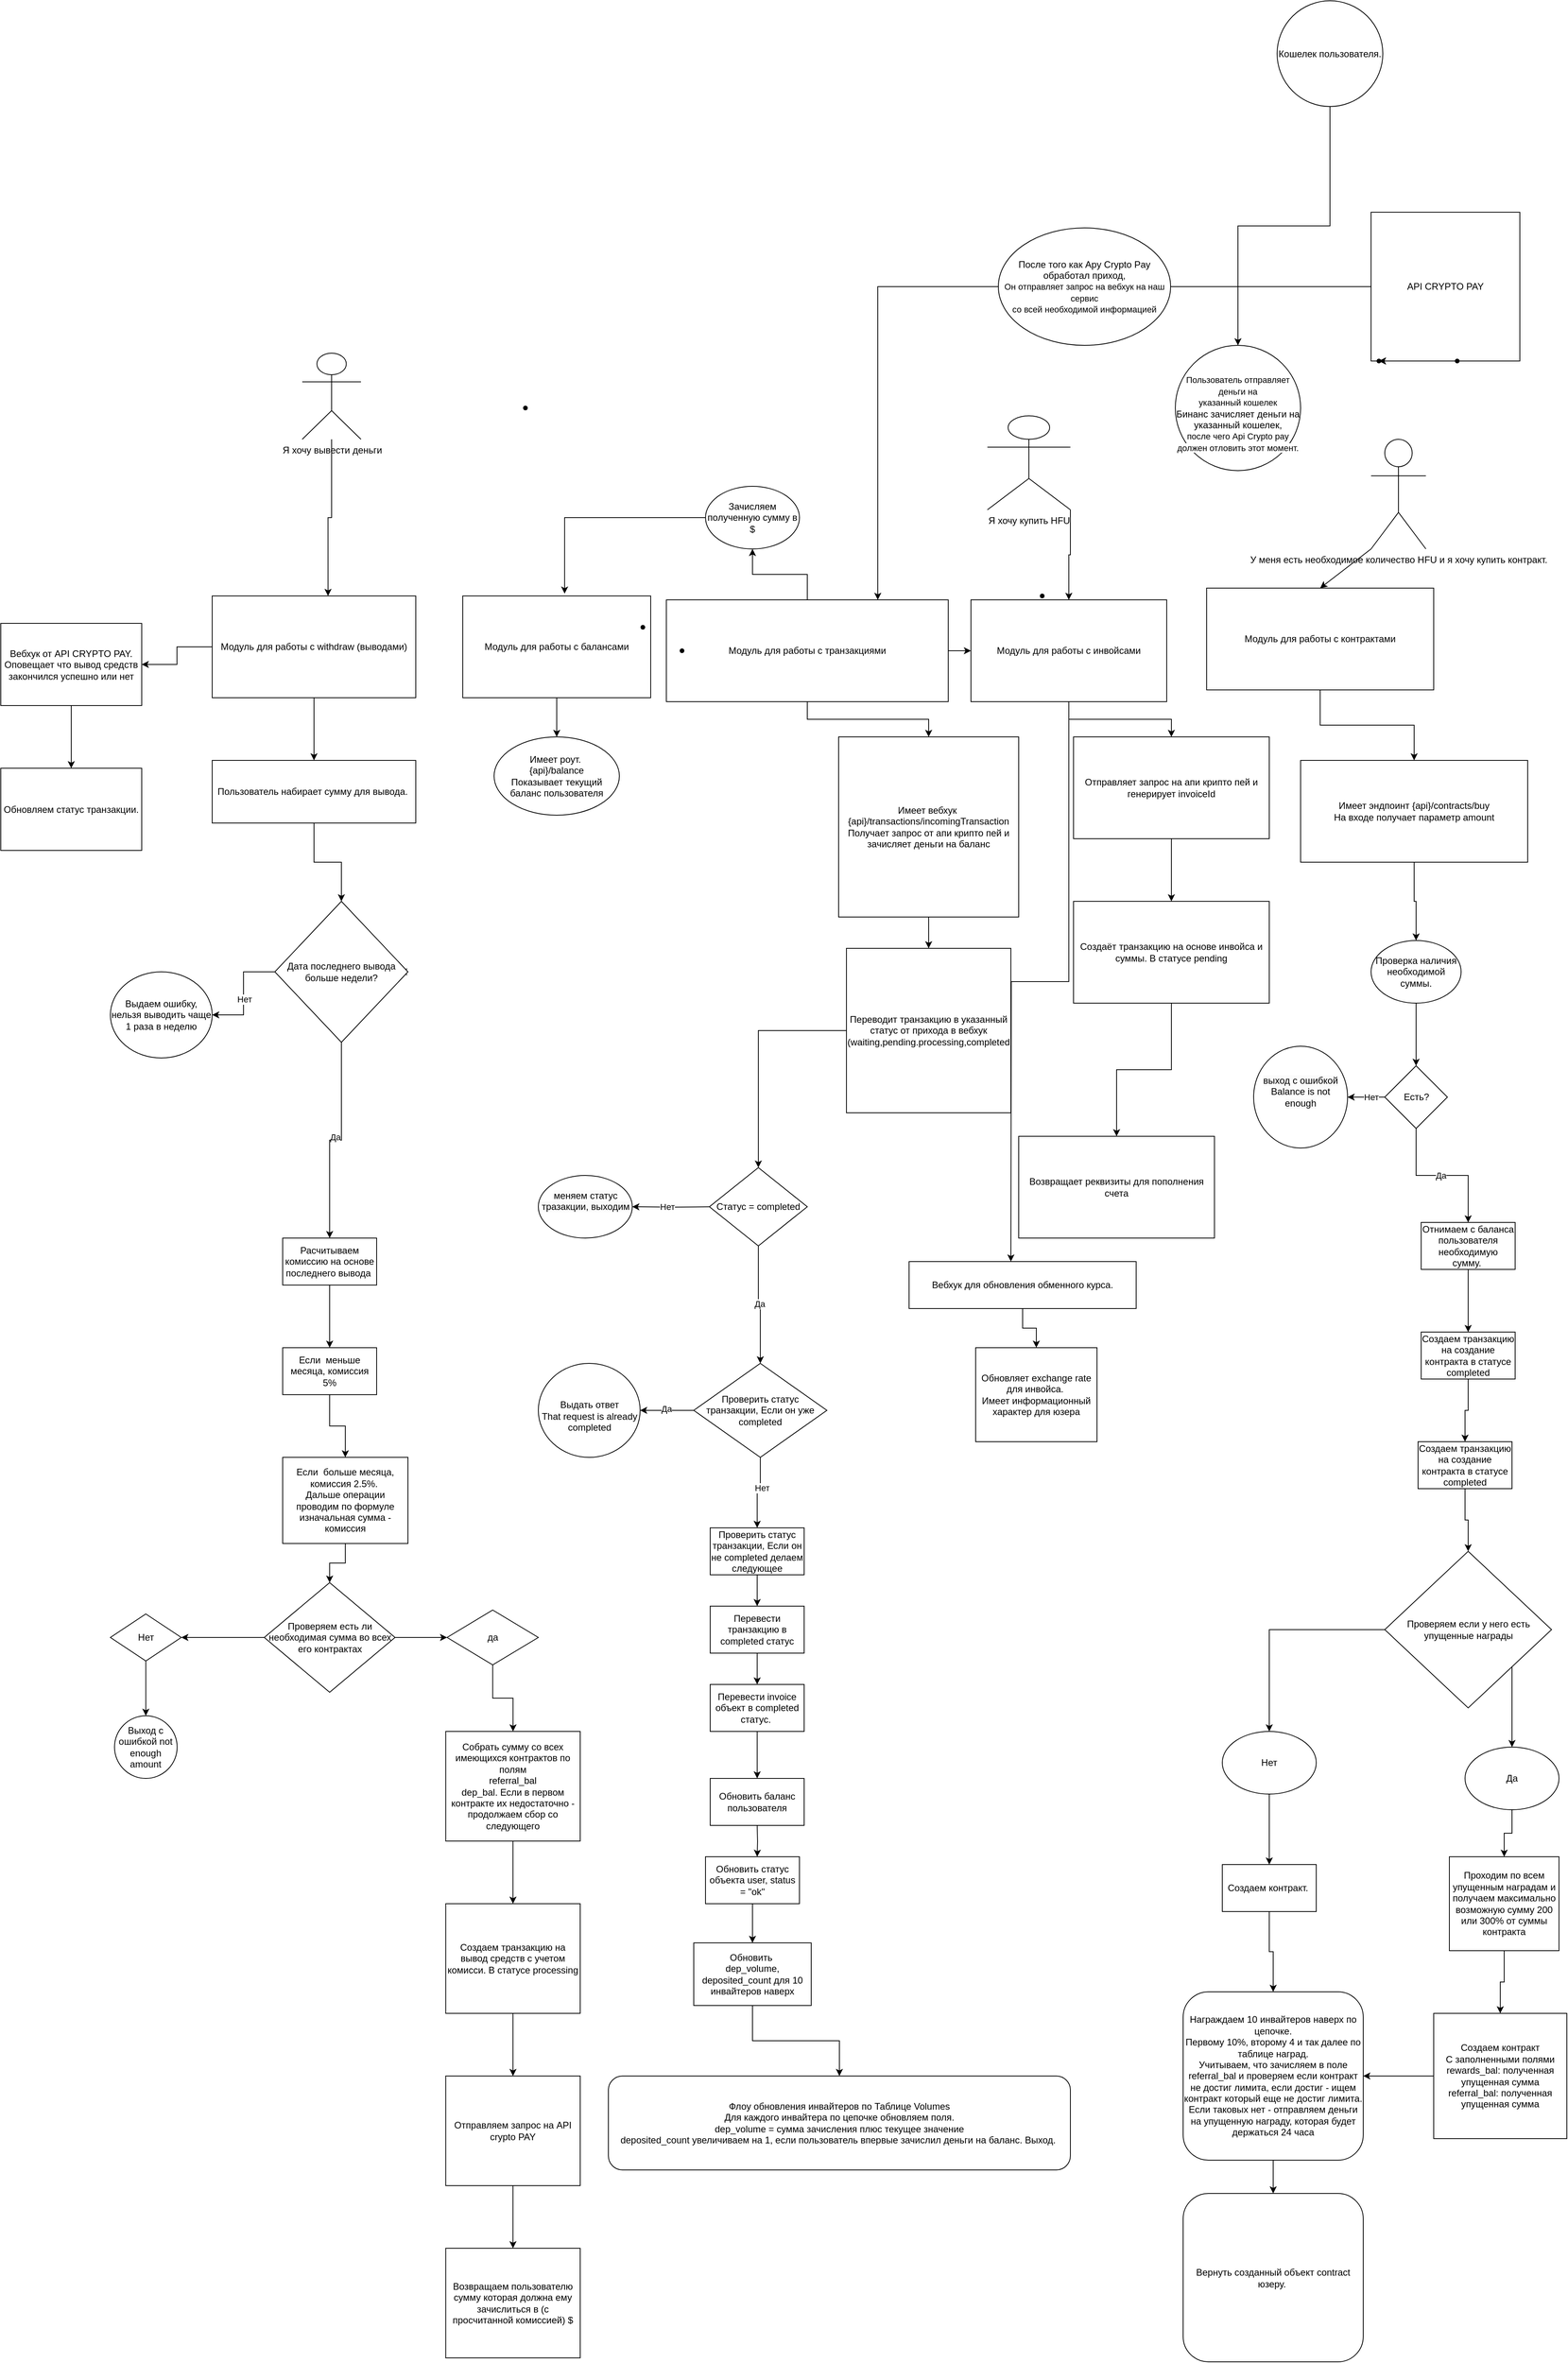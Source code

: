 <mxfile version="22.1.0" type="github">
  <diagram id="C5RBs43oDa-KdzZeNtuy" name="Page-1">
    <mxGraphModel dx="3088" dy="1907" grid="1" gridSize="10" guides="1" tooltips="1" connect="1" arrows="1" fold="1" page="1" pageScale="1" pageWidth="827" pageHeight="1169" math="0" shadow="0">
      <root>
        <mxCell id="WIyWlLk6GJQsqaUBKTNV-0" />
        <mxCell id="WIyWlLk6GJQsqaUBKTNV-1" parent="WIyWlLk6GJQsqaUBKTNV-0" />
        <mxCell id="8Yo3QJKmBX_KmEjt6CQ4-190" value="" style="edgeStyle=orthogonalEdgeStyle;rounded=0;orthogonalLoop=1;jettySize=auto;html=1;" parent="WIyWlLk6GJQsqaUBKTNV-1" source="8Yo3QJKmBX_KmEjt6CQ4-0" target="8Yo3QJKmBX_KmEjt6CQ4-189" edge="1">
          <mxGeometry relative="1" as="geometry" />
        </mxCell>
        <mxCell id="8Yo3QJKmBX_KmEjt6CQ4-225" value="" style="edgeStyle=orthogonalEdgeStyle;rounded=0;orthogonalLoop=1;jettySize=auto;html=1;" parent="WIyWlLk6GJQsqaUBKTNV-1" source="8Yo3QJKmBX_KmEjt6CQ4-0" target="8Yo3QJKmBX_KmEjt6CQ4-224" edge="1">
          <mxGeometry relative="1" as="geometry" />
        </mxCell>
        <mxCell id="8Yo3QJKmBX_KmEjt6CQ4-0" value="Модуль для работы с withdraw (выводами)" style="rounded=0;whiteSpace=wrap;html=1;" parent="WIyWlLk6GJQsqaUBKTNV-1" vertex="1">
          <mxGeometry x="-590" y="680" width="260" height="130" as="geometry" />
        </mxCell>
        <mxCell id="8Yo3QJKmBX_KmEjt6CQ4-59" value="" style="edgeStyle=orthogonalEdgeStyle;rounded=0;orthogonalLoop=1;jettySize=auto;html=1;" parent="WIyWlLk6GJQsqaUBKTNV-1" source="8Yo3QJKmBX_KmEjt6CQ4-1" target="8Yo3QJKmBX_KmEjt6CQ4-4" edge="1">
          <mxGeometry relative="1" as="geometry" />
        </mxCell>
        <mxCell id="8Yo3QJKmBX_KmEjt6CQ4-62" value="" style="edgeStyle=orthogonalEdgeStyle;rounded=0;orthogonalLoop=1;jettySize=auto;html=1;" parent="WIyWlLk6GJQsqaUBKTNV-1" source="8Yo3QJKmBX_KmEjt6CQ4-1" target="8Yo3QJKmBX_KmEjt6CQ4-61" edge="1">
          <mxGeometry relative="1" as="geometry" />
        </mxCell>
        <mxCell id="8Yo3QJKmBX_KmEjt6CQ4-1" value="Модуль для работы с транзакциями" style="rounded=0;whiteSpace=wrap;html=1;" parent="WIyWlLk6GJQsqaUBKTNV-1" vertex="1">
          <mxGeometry x="-10" y="685" width="360" height="130" as="geometry" />
        </mxCell>
        <mxCell id="8Yo3QJKmBX_KmEjt6CQ4-113" value="" style="edgeStyle=orthogonalEdgeStyle;rounded=0;orthogonalLoop=1;jettySize=auto;html=1;" parent="WIyWlLk6GJQsqaUBKTNV-1" source="8Yo3QJKmBX_KmEjt6CQ4-3" target="8Yo3QJKmBX_KmEjt6CQ4-112" edge="1">
          <mxGeometry relative="1" as="geometry" />
        </mxCell>
        <mxCell id="8Yo3QJKmBX_KmEjt6CQ4-3" value="Модуль для работы с контрактами" style="rounded=0;whiteSpace=wrap;html=1;" parent="WIyWlLk6GJQsqaUBKTNV-1" vertex="1">
          <mxGeometry x="680" y="670" width="290" height="130" as="geometry" />
        </mxCell>
        <mxCell id="8Yo3QJKmBX_KmEjt6CQ4-66" value="" style="edgeStyle=orthogonalEdgeStyle;rounded=0;orthogonalLoop=1;jettySize=auto;html=1;" parent="WIyWlLk6GJQsqaUBKTNV-1" source="8Yo3QJKmBX_KmEjt6CQ4-4" target="8Yo3QJKmBX_KmEjt6CQ4-65" edge="1">
          <mxGeometry relative="1" as="geometry" />
        </mxCell>
        <mxCell id="8Yo3QJKmBX_KmEjt6CQ4-180" style="edgeStyle=orthogonalEdgeStyle;rounded=0;orthogonalLoop=1;jettySize=auto;html=1;" parent="WIyWlLk6GJQsqaUBKTNV-1" source="8Yo3QJKmBX_KmEjt6CQ4-4" edge="1">
          <mxGeometry relative="1" as="geometry">
            <mxPoint x="430" y="1530" as="targetPoint" />
          </mxGeometry>
        </mxCell>
        <mxCell id="8Yo3QJKmBX_KmEjt6CQ4-4" value="Модуль для работы с инвойсами" style="rounded=0;whiteSpace=wrap;html=1;" parent="WIyWlLk6GJQsqaUBKTNV-1" vertex="1">
          <mxGeometry x="379" y="685" width="250" height="130" as="geometry" />
        </mxCell>
        <mxCell id="8Yo3QJKmBX_KmEjt6CQ4-60" value="" style="edgeStyle=orthogonalEdgeStyle;rounded=0;orthogonalLoop=1;jettySize=auto;html=1;" parent="WIyWlLk6GJQsqaUBKTNV-1" source="8Yo3QJKmBX_KmEjt6CQ4-5" target="8Yo3QJKmBX_KmEjt6CQ4-58" edge="1">
          <mxGeometry relative="1" as="geometry" />
        </mxCell>
        <mxCell id="8Yo3QJKmBX_KmEjt6CQ4-5" value="Модуль для работы с балансами" style="rounded=0;whiteSpace=wrap;html=1;" parent="WIyWlLk6GJQsqaUBKTNV-1" vertex="1">
          <mxGeometry x="-270" y="680" width="240" height="130" as="geometry" />
        </mxCell>
        <mxCell id="8Yo3QJKmBX_KmEjt6CQ4-179" style="edgeStyle=orthogonalEdgeStyle;rounded=0;orthogonalLoop=1;jettySize=auto;html=1;entryX=0.75;entryY=0;entryDx=0;entryDy=0;" parent="WIyWlLk6GJQsqaUBKTNV-1" source="8Yo3QJKmBX_KmEjt6CQ4-11" target="8Yo3QJKmBX_KmEjt6CQ4-1" edge="1">
          <mxGeometry relative="1" as="geometry" />
        </mxCell>
        <mxCell id="8Yo3QJKmBX_KmEjt6CQ4-11" value="API CRYPTO PAY" style="whiteSpace=wrap;html=1;aspect=fixed;" parent="WIyWlLk6GJQsqaUBKTNV-1" vertex="1">
          <mxGeometry x="890" y="190" width="190" height="190" as="geometry" />
        </mxCell>
        <mxCell id="8Yo3QJKmBX_KmEjt6CQ4-106" value="" style="edgeStyle=orthogonalEdgeStyle;rounded=0;orthogonalLoop=1;jettySize=auto;html=1;" parent="WIyWlLk6GJQsqaUBKTNV-1" source="8Yo3QJKmBX_KmEjt6CQ4-16" target="8Yo3QJKmBX_KmEjt6CQ4-105" edge="1">
          <mxGeometry relative="1" as="geometry" />
        </mxCell>
        <mxCell id="8Yo3QJKmBX_KmEjt6CQ4-16" value="Кошелек пользователя." style="ellipse;whiteSpace=wrap;html=1;aspect=fixed;" parent="WIyWlLk6GJQsqaUBKTNV-1" vertex="1">
          <mxGeometry x="770" y="-80" width="135" height="135" as="geometry" />
        </mxCell>
        <mxCell id="8Yo3QJKmBX_KmEjt6CQ4-31" value="" style="edgeStyle=orthogonalEdgeStyle;rounded=0;orthogonalLoop=1;jettySize=auto;html=1;" parent="WIyWlLk6GJQsqaUBKTNV-1" source="8Yo3QJKmBX_KmEjt6CQ4-27" target="8Yo3QJKmBX_KmEjt6CQ4-30" edge="1">
          <mxGeometry relative="1" as="geometry" />
        </mxCell>
        <mxCell id="8Yo3QJKmBX_KmEjt6CQ4-32" value="" style="edgeStyle=orthogonalEdgeStyle;rounded=0;orthogonalLoop=1;jettySize=auto;html=1;" parent="WIyWlLk6GJQsqaUBKTNV-1" source="8Yo3QJKmBX_KmEjt6CQ4-27" target="8Yo3QJKmBX_KmEjt6CQ4-30" edge="1">
          <mxGeometry relative="1" as="geometry" />
        </mxCell>
        <mxCell id="8Yo3QJKmBX_KmEjt6CQ4-27" value="" style="shape=waypoint;sketch=0;size=6;pointerEvents=1;points=[];fillColor=default;resizable=0;rotatable=0;perimeter=centerPerimeter;snapToPoint=1;" parent="WIyWlLk6GJQsqaUBKTNV-1" vertex="1">
          <mxGeometry x="990" y="370" width="20" height="20" as="geometry" />
        </mxCell>
        <mxCell id="8Yo3QJKmBX_KmEjt6CQ4-30" value="" style="shape=waypoint;sketch=0;size=6;pointerEvents=1;points=[];fillColor=default;resizable=0;rotatable=0;perimeter=centerPerimeter;snapToPoint=1;" parent="WIyWlLk6GJQsqaUBKTNV-1" vertex="1">
          <mxGeometry x="890" y="370" width="20" height="20" as="geometry" />
        </mxCell>
        <mxCell id="8Yo3QJKmBX_KmEjt6CQ4-33" value="" style="shape=waypoint;sketch=0;size=6;pointerEvents=1;points=[];fillColor=default;resizable=0;rotatable=0;perimeter=centerPerimeter;snapToPoint=1;" parent="WIyWlLk6GJQsqaUBKTNV-1" vertex="1">
          <mxGeometry x="460" y="670" width="20" height="20" as="geometry" />
        </mxCell>
        <mxCell id="8Yo3QJKmBX_KmEjt6CQ4-39" value="" style="shape=waypoint;sketch=0;size=6;pointerEvents=1;points=[];fillColor=default;resizable=0;rotatable=0;perimeter=centerPerimeter;snapToPoint=1;" parent="WIyWlLk6GJQsqaUBKTNV-1" vertex="1">
          <mxGeometry x="-200" y="430" width="20" height="20" as="geometry" />
        </mxCell>
        <mxCell id="8Yo3QJKmBX_KmEjt6CQ4-42" value="" style="shape=waypoint;sketch=0;size=6;pointerEvents=1;points=[];fillColor=default;resizable=0;rotatable=0;perimeter=centerPerimeter;snapToPoint=1;" parent="WIyWlLk6GJQsqaUBKTNV-1" vertex="1">
          <mxGeometry x="-50" y="710" width="20" height="20" as="geometry" />
        </mxCell>
        <mxCell id="8Yo3QJKmBX_KmEjt6CQ4-49" value="" style="shape=waypoint;sketch=0;size=6;pointerEvents=1;points=[];fillColor=default;resizable=0;rotatable=0;perimeter=centerPerimeter;snapToPoint=1;rounded=0;" parent="WIyWlLk6GJQsqaUBKTNV-1" vertex="1">
          <mxGeometry y="740" width="20" height="20" as="geometry" />
        </mxCell>
        <mxCell id="8Yo3QJKmBX_KmEjt6CQ4-54" value="" style="edgeStyle=orthogonalEdgeStyle;rounded=0;orthogonalLoop=1;jettySize=auto;html=1;" parent="WIyWlLk6GJQsqaUBKTNV-1" source="8Yo3QJKmBX_KmEjt6CQ4-1" target="8Yo3QJKmBX_KmEjt6CQ4-53" edge="1">
          <mxGeometry relative="1" as="geometry">
            <mxPoint x="310" y="210" as="sourcePoint" />
            <mxPoint x="200" y="150" as="targetPoint" />
          </mxGeometry>
        </mxCell>
        <mxCell id="8Yo3QJKmBX_KmEjt6CQ4-53" value="Зачисляем полученную сумму в $" style="ellipse;whiteSpace=wrap;html=1;" parent="WIyWlLk6GJQsqaUBKTNV-1" vertex="1">
          <mxGeometry x="40" y="540" width="120" height="80" as="geometry" />
        </mxCell>
        <mxCell id="8Yo3QJKmBX_KmEjt6CQ4-56" value="После того как Apy Crypto Pay обработал приход,&lt;br style=&quot;border-color: var(--border-color); font-size: 11px;&quot;&gt;&lt;span style=&quot;font-size: 11px; background-color: rgb(255, 255, 255);&quot;&gt;Он отправляет запрос на вебхук на наш сервис&lt;/span&gt;&lt;br style=&quot;border-color: var(--border-color); font-size: 11px;&quot;&gt;&lt;span style=&quot;font-size: 11px; background-color: rgb(255, 255, 255);&quot;&gt;со всей необходимой информацией&lt;/span&gt;" style="ellipse;whiteSpace=wrap;html=1;" parent="WIyWlLk6GJQsqaUBKTNV-1" vertex="1">
          <mxGeometry x="414" y="210" width="220" height="150" as="geometry" />
        </mxCell>
        <mxCell id="8Yo3QJKmBX_KmEjt6CQ4-58" value="Имеет роут.&amp;nbsp;&lt;br&gt;{api}/balance&lt;br&gt;Показывает текущий баланс пользователя&lt;br&gt;" style="ellipse;whiteSpace=wrap;html=1;" parent="WIyWlLk6GJQsqaUBKTNV-1" vertex="1">
          <mxGeometry x="-230" y="860" width="160" height="100" as="geometry" />
        </mxCell>
        <mxCell id="8Yo3QJKmBX_KmEjt6CQ4-64" value="" style="edgeStyle=orthogonalEdgeStyle;rounded=0;orthogonalLoop=1;jettySize=auto;html=1;" parent="WIyWlLk6GJQsqaUBKTNV-1" source="8Yo3QJKmBX_KmEjt6CQ4-61" target="8Yo3QJKmBX_KmEjt6CQ4-63" edge="1">
          <mxGeometry relative="1" as="geometry" />
        </mxCell>
        <mxCell id="8Yo3QJKmBX_KmEjt6CQ4-61" value="Имеет вебхук&amp;nbsp;&lt;br style=&quot;border-color: var(--border-color);&quot;&gt;{api}/transactions/incomingTransaction&lt;br style=&quot;border-color: var(--border-color);&quot;&gt;Получает запрос от апи крипто пей и зачисляет деньги на баланс" style="whiteSpace=wrap;html=1;aspect=fixed;" parent="WIyWlLk6GJQsqaUBKTNV-1" vertex="1">
          <mxGeometry x="210" y="860" width="230" height="230" as="geometry" />
        </mxCell>
        <mxCell id="8Yo3QJKmBX_KmEjt6CQ4-72" value="" style="edgeStyle=orthogonalEdgeStyle;rounded=0;orthogonalLoop=1;jettySize=auto;html=1;entryX=0.5;entryY=0;entryDx=0;entryDy=0;" parent="WIyWlLk6GJQsqaUBKTNV-1" source="8Yo3QJKmBX_KmEjt6CQ4-63" target="8Yo3QJKmBX_KmEjt6CQ4-128" edge="1">
          <mxGeometry relative="1" as="geometry">
            <mxPoint x="105" y="1420" as="targetPoint" />
          </mxGeometry>
        </mxCell>
        <mxCell id="8Yo3QJKmBX_KmEjt6CQ4-63" value="Переводит транзакцию в указанный статус от прихода в вебхук (waiting,pending.processing,completed" style="whiteSpace=wrap;html=1;aspect=fixed;" parent="WIyWlLk6GJQsqaUBKTNV-1" vertex="1">
          <mxGeometry x="220" y="1130" width="210" height="210" as="geometry" />
        </mxCell>
        <mxCell id="8Yo3QJKmBX_KmEjt6CQ4-68" value="" style="edgeStyle=orthogonalEdgeStyle;rounded=0;orthogonalLoop=1;jettySize=auto;html=1;" parent="WIyWlLk6GJQsqaUBKTNV-1" source="8Yo3QJKmBX_KmEjt6CQ4-65" target="8Yo3QJKmBX_KmEjt6CQ4-67" edge="1">
          <mxGeometry relative="1" as="geometry" />
        </mxCell>
        <mxCell id="8Yo3QJKmBX_KmEjt6CQ4-65" value="Отправляет запрос на апи крипто пей и генерирует invoiceId" style="rounded=0;whiteSpace=wrap;html=1;" parent="WIyWlLk6GJQsqaUBKTNV-1" vertex="1">
          <mxGeometry x="510" y="860" width="250" height="130" as="geometry" />
        </mxCell>
        <mxCell id="8Yo3QJKmBX_KmEjt6CQ4-70" value="" style="edgeStyle=orthogonalEdgeStyle;rounded=0;orthogonalLoop=1;jettySize=auto;html=1;" parent="WIyWlLk6GJQsqaUBKTNV-1" source="8Yo3QJKmBX_KmEjt6CQ4-67" target="8Yo3QJKmBX_KmEjt6CQ4-69" edge="1">
          <mxGeometry relative="1" as="geometry" />
        </mxCell>
        <mxCell id="8Yo3QJKmBX_KmEjt6CQ4-67" value="Создаёт транзакцию на основе инвойса и суммы. В статусе pending" style="rounded=0;whiteSpace=wrap;html=1;" parent="WIyWlLk6GJQsqaUBKTNV-1" vertex="1">
          <mxGeometry x="510" y="1070" width="250" height="130" as="geometry" />
        </mxCell>
        <mxCell id="8Yo3QJKmBX_KmEjt6CQ4-69" value="Возвращает реквизиты для пополнения счета" style="rounded=0;whiteSpace=wrap;html=1;" parent="WIyWlLk6GJQsqaUBKTNV-1" vertex="1">
          <mxGeometry x="440" y="1370" width="250" height="130" as="geometry" />
        </mxCell>
        <mxCell id="8Yo3QJKmBX_KmEjt6CQ4-77" value="" style="edgeStyle=orthogonalEdgeStyle;rounded=0;orthogonalLoop=1;jettySize=auto;html=1;entryX=1;entryY=0.5;entryDx=0;entryDy=0;" parent="WIyWlLk6GJQsqaUBKTNV-1" target="8Yo3QJKmBX_KmEjt6CQ4-126" edge="1">
          <mxGeometry relative="1" as="geometry">
            <mxPoint x="50" y="1460" as="sourcePoint" />
            <mxPoint x="-30" y="1460" as="targetPoint" />
          </mxGeometry>
        </mxCell>
        <mxCell id="bc52T65aB7Z_hoELgZfy-4" value="Нет" style="edgeLabel;html=1;align=center;verticalAlign=middle;resizable=0;points=[];" vertex="1" connectable="0" parent="8Yo3QJKmBX_KmEjt6CQ4-77">
          <mxGeometry x="0.202" y="3" relative="1" as="geometry">
            <mxPoint x="3" y="-3" as="offset" />
          </mxGeometry>
        </mxCell>
        <mxCell id="8Yo3QJKmBX_KmEjt6CQ4-141" value="" style="edgeStyle=orthogonalEdgeStyle;rounded=0;orthogonalLoop=1;jettySize=auto;html=1;" parent="WIyWlLk6GJQsqaUBKTNV-1" source="8Yo3QJKmBX_KmEjt6CQ4-84" target="8Yo3QJKmBX_KmEjt6CQ4-86" edge="1">
          <mxGeometry relative="1" as="geometry" />
        </mxCell>
        <mxCell id="8Yo3QJKmBX_KmEjt6CQ4-84" value="Проверить статус транзакции, Если он не completed делаем следующее" style="whiteSpace=wrap;html=1;" parent="WIyWlLk6GJQsqaUBKTNV-1" vertex="1">
          <mxGeometry x="46" y="1870" width="120" height="60" as="geometry" />
        </mxCell>
        <mxCell id="8Yo3QJKmBX_KmEjt6CQ4-142" value="" style="edgeStyle=orthogonalEdgeStyle;rounded=0;orthogonalLoop=1;jettySize=auto;html=1;" parent="WIyWlLk6GJQsqaUBKTNV-1" source="8Yo3QJKmBX_KmEjt6CQ4-86" target="8Yo3QJKmBX_KmEjt6CQ4-88" edge="1">
          <mxGeometry relative="1" as="geometry" />
        </mxCell>
        <mxCell id="8Yo3QJKmBX_KmEjt6CQ4-86" value="Перевести транзакцию в completed статус&lt;br&gt;" style="whiteSpace=wrap;html=1;" parent="WIyWlLk6GJQsqaUBKTNV-1" vertex="1">
          <mxGeometry x="46" y="1970" width="120" height="60" as="geometry" />
        </mxCell>
        <mxCell id="8Yo3QJKmBX_KmEjt6CQ4-101" value="" style="edgeStyle=orthogonalEdgeStyle;rounded=0;orthogonalLoop=1;jettySize=auto;html=1;" parent="WIyWlLk6GJQsqaUBKTNV-1" edge="1">
          <mxGeometry relative="1" as="geometry">
            <mxPoint x="106" y="2130" as="sourcePoint" />
            <mxPoint x="106" y="2190" as="targetPoint" />
          </mxGeometry>
        </mxCell>
        <mxCell id="8Yo3QJKmBX_KmEjt6CQ4-88" value="Перевести invoice объект в completed статус.&amp;nbsp;" style="whiteSpace=wrap;html=1;" parent="WIyWlLk6GJQsqaUBKTNV-1" vertex="1">
          <mxGeometry x="46" y="2070" width="120" height="60" as="geometry" />
        </mxCell>
        <mxCell id="8Yo3QJKmBX_KmEjt6CQ4-102" value="" style="edgeStyle=orthogonalEdgeStyle;rounded=0;orthogonalLoop=1;jettySize=auto;html=1;" parent="WIyWlLk6GJQsqaUBKTNV-1" edge="1">
          <mxGeometry relative="1" as="geometry">
            <mxPoint x="106" y="2250" as="sourcePoint" />
            <mxPoint x="106" y="2290" as="targetPoint" />
          </mxGeometry>
        </mxCell>
        <mxCell id="8Yo3QJKmBX_KmEjt6CQ4-91" value="Обновить баланс пользователя" style="whiteSpace=wrap;html=1;" parent="WIyWlLk6GJQsqaUBKTNV-1" vertex="1">
          <mxGeometry x="46" y="2190" width="120" height="60" as="geometry" />
        </mxCell>
        <mxCell id="8Yo3QJKmBX_KmEjt6CQ4-143" value="" style="edgeStyle=orthogonalEdgeStyle;rounded=0;orthogonalLoop=1;jettySize=auto;html=1;" parent="WIyWlLk6GJQsqaUBKTNV-1" source="8Yo3QJKmBX_KmEjt6CQ4-93" target="8Yo3QJKmBX_KmEjt6CQ4-99" edge="1">
          <mxGeometry relative="1" as="geometry" />
        </mxCell>
        <mxCell id="8Yo3QJKmBX_KmEjt6CQ4-93" value="Обновить статус объекта user, status = &quot;ok&quot;" style="rounded=0;whiteSpace=wrap;html=1;" parent="WIyWlLk6GJQsqaUBKTNV-1" vertex="1">
          <mxGeometry x="40" y="2290" width="120" height="60" as="geometry" />
        </mxCell>
        <mxCell id="8Yo3QJKmBX_KmEjt6CQ4-95" value="Флоу обновления инвайтеров по Таблице Volumes&lt;br&gt;Для каждого инвайтера по цепочке обновляем поля.&lt;br&gt;dep_volume = сумма зачисления плюс текущее значение&lt;br&gt;deposited_count увеличиваем на 1, если пользователь впервые зачислил деньги на баланс. Выход.&amp;nbsp;" style="rounded=1;whiteSpace=wrap;html=1;" parent="WIyWlLk6GJQsqaUBKTNV-1" vertex="1">
          <mxGeometry x="-84" y="2570" width="590" height="120" as="geometry" />
        </mxCell>
        <mxCell id="8Yo3QJKmBX_KmEjt6CQ4-100" value="" style="edgeStyle=orthogonalEdgeStyle;rounded=0;orthogonalLoop=1;jettySize=auto;html=1;entryX=0.5;entryY=0;entryDx=0;entryDy=0;" parent="WIyWlLk6GJQsqaUBKTNV-1" source="8Yo3QJKmBX_KmEjt6CQ4-99" target="8Yo3QJKmBX_KmEjt6CQ4-95" edge="1">
          <mxGeometry relative="1" as="geometry">
            <mxPoint x="101" y="2530" as="targetPoint" />
          </mxGeometry>
        </mxCell>
        <mxCell id="8Yo3QJKmBX_KmEjt6CQ4-99" value="Обновить&amp;nbsp;&lt;br&gt;dep_volume,&lt;br&gt;deposited_count для 10 инвайтеров наверх" style="rounded=0;whiteSpace=wrap;html=1;" parent="WIyWlLk6GJQsqaUBKTNV-1" vertex="1">
          <mxGeometry x="25" y="2400" width="150" height="80" as="geometry" />
        </mxCell>
        <mxCell id="8Yo3QJKmBX_KmEjt6CQ4-105" value="&lt;br&gt;&lt;span style=&quot;color: rgb(0, 0, 0); font-family: Helvetica; font-size: 11px; font-style: normal; font-variant-ligatures: normal; font-variant-caps: normal; font-weight: 400; letter-spacing: normal; orphans: 2; text-align: center; text-indent: 0px; text-transform: none; widows: 2; word-spacing: 0px; -webkit-text-stroke-width: 0px; background-color: rgb(255, 255, 255); text-decoration-thickness: initial; text-decoration-style: initial; text-decoration-color: initial; float: none; display: inline !important;&quot;&gt;Пользователь отправляет&lt;/span&gt;&lt;br style=&quot;border-color: var(--border-color); color: rgb(0, 0, 0); font-family: Helvetica; font-size: 11px; font-style: normal; font-variant-ligatures: normal; font-variant-caps: normal; font-weight: 400; letter-spacing: normal; orphans: 2; text-align: center; text-indent: 0px; text-transform: none; widows: 2; word-spacing: 0px; -webkit-text-stroke-width: 0px; text-decoration-thickness: initial; text-decoration-style: initial; text-decoration-color: initial;&quot;&gt;&lt;span style=&quot;color: rgb(0, 0, 0); font-family: Helvetica; font-size: 11px; font-style: normal; font-variant-ligatures: normal; font-variant-caps: normal; font-weight: 400; letter-spacing: normal; orphans: 2; text-align: center; text-indent: 0px; text-transform: none; widows: 2; word-spacing: 0px; -webkit-text-stroke-width: 0px; background-color: rgb(255, 255, 255); text-decoration-thickness: initial; text-decoration-style: initial; text-decoration-color: initial; float: none; display: inline !important;&quot;&gt;деньги на&lt;/span&gt;&lt;br style=&quot;border-color: var(--border-color); color: rgb(0, 0, 0); font-family: Helvetica; font-size: 11px; font-style: normal; font-variant-ligatures: normal; font-variant-caps: normal; font-weight: 400; letter-spacing: normal; orphans: 2; text-align: center; text-indent: 0px; text-transform: none; widows: 2; word-spacing: 0px; -webkit-text-stroke-width: 0px; text-decoration-thickness: initial; text-decoration-style: initial; text-decoration-color: initial;&quot;&gt;&lt;span style=&quot;color: rgb(0, 0, 0); font-family: Helvetica; font-size: 11px; font-style: normal; font-variant-ligatures: normal; font-variant-caps: normal; font-weight: 400; letter-spacing: normal; orphans: 2; text-align: center; text-indent: 0px; text-transform: none; widows: 2; word-spacing: 0px; -webkit-text-stroke-width: 0px; background-color: rgb(255, 255, 255); text-decoration-thickness: initial; text-decoration-style: initial; text-decoration-color: initial; float: none; display: inline !important;&quot;&gt;указанный кошелек&lt;/span&gt;&lt;br&gt;Бинанс зачисляет деньги на указанный кошелек,&lt;br style=&quot;border-color: var(--border-color); font-size: 11px;&quot;&gt;&lt;span style=&quot;font-size: 11px; background-color: rgb(255, 255, 255);&quot;&gt;после чего Api Crypto pay должен отловить этот момент.&lt;/span&gt;" style="ellipse;whiteSpace=wrap;html=1;aspect=fixed;" parent="WIyWlLk6GJQsqaUBKTNV-1" vertex="1">
          <mxGeometry x="640" y="360" width="160" height="160" as="geometry" />
        </mxCell>
        <mxCell id="8Yo3QJKmBX_KmEjt6CQ4-111" value="" style="endArrow=classic;html=1;rounded=0;entryX=0.5;entryY=0;entryDx=0;entryDy=0;exitX=0;exitY=1;exitDx=0;exitDy=0;exitPerimeter=0;" parent="WIyWlLk6GJQsqaUBKTNV-1" source="8Yo3QJKmBX_KmEjt6CQ4-181" target="8Yo3QJKmBX_KmEjt6CQ4-3" edge="1">
          <mxGeometry width="50" height="50" relative="1" as="geometry">
            <mxPoint x="975" y="600" as="sourcePoint" />
            <mxPoint x="440" y="450" as="targetPoint" />
          </mxGeometry>
        </mxCell>
        <mxCell id="8Yo3QJKmBX_KmEjt6CQ4-115" value="" style="edgeStyle=orthogonalEdgeStyle;rounded=0;orthogonalLoop=1;jettySize=auto;html=1;" parent="WIyWlLk6GJQsqaUBKTNV-1" source="8Yo3QJKmBX_KmEjt6CQ4-112" target="8Yo3QJKmBX_KmEjt6CQ4-114" edge="1">
          <mxGeometry relative="1" as="geometry" />
        </mxCell>
        <mxCell id="8Yo3QJKmBX_KmEjt6CQ4-112" value="Имеет эндпоинт {api}/contracts/buy&lt;br&gt;На входе получает параметр amount" style="rounded=0;whiteSpace=wrap;html=1;" parent="WIyWlLk6GJQsqaUBKTNV-1" vertex="1">
          <mxGeometry x="800" y="890" width="290" height="130" as="geometry" />
        </mxCell>
        <mxCell id="8Yo3QJKmBX_KmEjt6CQ4-117" value="" style="edgeStyle=orthogonalEdgeStyle;rounded=0;orthogonalLoop=1;jettySize=auto;html=1;" parent="WIyWlLk6GJQsqaUBKTNV-1" source="8Yo3QJKmBX_KmEjt6CQ4-114" target="8Yo3QJKmBX_KmEjt6CQ4-116" edge="1">
          <mxGeometry relative="1" as="geometry" />
        </mxCell>
        <mxCell id="8Yo3QJKmBX_KmEjt6CQ4-114" value="Проверка наличия необходимой суммы." style="ellipse;whiteSpace=wrap;html=1;rounded=0;" parent="WIyWlLk6GJQsqaUBKTNV-1" vertex="1">
          <mxGeometry x="890" y="1120" width="115" height="80" as="geometry" />
        </mxCell>
        <mxCell id="bc52T65aB7Z_hoELgZfy-11" value="" style="edgeStyle=orthogonalEdgeStyle;rounded=0;orthogonalLoop=1;jettySize=auto;html=1;" edge="1" parent="WIyWlLk6GJQsqaUBKTNV-1" source="8Yo3QJKmBX_KmEjt6CQ4-116" target="8Yo3QJKmBX_KmEjt6CQ4-122">
          <mxGeometry relative="1" as="geometry" />
        </mxCell>
        <mxCell id="bc52T65aB7Z_hoELgZfy-12" value="Нет" style="edgeLabel;html=1;align=center;verticalAlign=middle;resizable=0;points=[];" vertex="1" connectable="0" parent="bc52T65aB7Z_hoELgZfy-11">
          <mxGeometry x="0.284" y="3" relative="1" as="geometry">
            <mxPoint x="13" y="-3" as="offset" />
          </mxGeometry>
        </mxCell>
        <mxCell id="bc52T65aB7Z_hoELgZfy-13" style="edgeStyle=orthogonalEdgeStyle;rounded=0;orthogonalLoop=1;jettySize=auto;html=1;entryX=0.5;entryY=0;entryDx=0;entryDy=0;" edge="1" parent="WIyWlLk6GJQsqaUBKTNV-1" source="8Yo3QJKmBX_KmEjt6CQ4-116" target="8Yo3QJKmBX_KmEjt6CQ4-124">
          <mxGeometry relative="1" as="geometry" />
        </mxCell>
        <mxCell id="bc52T65aB7Z_hoELgZfy-14" value="Да" style="edgeLabel;html=1;align=center;verticalAlign=middle;resizable=0;points=[];" vertex="1" connectable="0" parent="bc52T65aB7Z_hoELgZfy-13">
          <mxGeometry x="-0.029" y="-1" relative="1" as="geometry">
            <mxPoint x="1" y="-1" as="offset" />
          </mxGeometry>
        </mxCell>
        <mxCell id="8Yo3QJKmBX_KmEjt6CQ4-116" value="Есть?" style="rhombus;whiteSpace=wrap;html=1;rounded=0;" parent="WIyWlLk6GJQsqaUBKTNV-1" vertex="1">
          <mxGeometry x="907.5" y="1280" width="80" height="80" as="geometry" />
        </mxCell>
        <mxCell id="8Yo3QJKmBX_KmEjt6CQ4-122" value="&#xa;&lt;span style=&quot;color: rgb(0, 0, 0); font-family: Helvetica; font-size: 12px; font-style: normal; font-variant-ligatures: normal; font-variant-caps: normal; font-weight: 400; letter-spacing: normal; orphans: 2; text-align: center; text-indent: 0px; text-transform: none; widows: 2; word-spacing: 0px; -webkit-text-stroke-width: 0px; background-color: rgb(251, 251, 251); text-decoration-thickness: initial; text-decoration-style: initial; text-decoration-color: initial; float: none; display: inline !important;&quot;&gt;выход с ошибкой&lt;/span&gt;&lt;br style=&quot;border-color: var(--border-color); color: rgb(0, 0, 0); font-family: Helvetica; font-size: 12px; font-style: normal; font-variant-ligatures: normal; font-variant-caps: normal; font-weight: 400; letter-spacing: normal; orphans: 2; text-align: center; text-indent: 0px; text-transform: none; widows: 2; word-spacing: 0px; -webkit-text-stroke-width: 0px; background-color: rgb(251, 251, 251); text-decoration-thickness: initial; text-decoration-style: initial; text-decoration-color: initial;&quot;&gt;&lt;span style=&quot;color: rgb(0, 0, 0); font-family: Helvetica; font-size: 12px; font-style: normal; font-variant-ligatures: normal; font-variant-caps: normal; font-weight: 400; letter-spacing: normal; orphans: 2; text-align: center; text-indent: 0px; text-transform: none; widows: 2; word-spacing: 0px; -webkit-text-stroke-width: 0px; background-color: rgb(251, 251, 251); text-decoration-thickness: initial; text-decoration-style: initial; text-decoration-color: initial; float: none; display: inline !important;&quot;&gt;Balance is not enough&lt;/span&gt;&#xa;&#xa;" style="ellipse;whiteSpace=wrap;html=1;rounded=0;" parent="WIyWlLk6GJQsqaUBKTNV-1" vertex="1">
          <mxGeometry x="740" y="1255" width="120" height="130" as="geometry" />
        </mxCell>
        <mxCell id="8Yo3QJKmBX_KmEjt6CQ4-145" value="" style="edgeStyle=orthogonalEdgeStyle;rounded=0;orthogonalLoop=1;jettySize=auto;html=1;" parent="WIyWlLk6GJQsqaUBKTNV-1" source="8Yo3QJKmBX_KmEjt6CQ4-124" target="8Yo3QJKmBX_KmEjt6CQ4-144" edge="1">
          <mxGeometry relative="1" as="geometry" />
        </mxCell>
        <mxCell id="8Yo3QJKmBX_KmEjt6CQ4-124" value="Отнимаем с баланса пользователя необходимую сумму.&amp;nbsp;" style="whiteSpace=wrap;html=1;rounded=0;" parent="WIyWlLk6GJQsqaUBKTNV-1" vertex="1">
          <mxGeometry x="954" y="1480" width="120" height="60" as="geometry" />
        </mxCell>
        <mxCell id="8Yo3QJKmBX_KmEjt6CQ4-126" value="&#xa;&lt;span style=&quot;color: rgb(0, 0, 0); font-family: Helvetica; font-size: 12px; font-style: normal; font-variant-ligatures: normal; font-variant-caps: normal; font-weight: 400; letter-spacing: normal; orphans: 2; text-align: center; text-indent: 0px; text-transform: none; widows: 2; word-spacing: 0px; -webkit-text-stroke-width: 0px; background-color: rgb(251, 251, 251); text-decoration-thickness: initial; text-decoration-style: initial; text-decoration-color: initial; float: none; display: inline !important;&quot;&gt;меняем статус тразакции, выходим&lt;/span&gt;&#xa;&#xa;" style="ellipse;whiteSpace=wrap;html=1;" parent="WIyWlLk6GJQsqaUBKTNV-1" vertex="1">
          <mxGeometry x="-173.5" y="1420" width="120" height="80" as="geometry" />
        </mxCell>
        <mxCell id="bc52T65aB7Z_hoELgZfy-5" style="edgeStyle=orthogonalEdgeStyle;rounded=0;orthogonalLoop=1;jettySize=auto;html=1;entryX=0.5;entryY=0;entryDx=0;entryDy=0;" edge="1" parent="WIyWlLk6GJQsqaUBKTNV-1" source="8Yo3QJKmBX_KmEjt6CQ4-128" target="8Yo3QJKmBX_KmEjt6CQ4-132">
          <mxGeometry relative="1" as="geometry" />
        </mxCell>
        <mxCell id="bc52T65aB7Z_hoELgZfy-6" value="Да" style="edgeLabel;html=1;align=center;verticalAlign=middle;resizable=0;points=[];" vertex="1" connectable="0" parent="bc52T65aB7Z_hoELgZfy-5">
          <mxGeometry x="0.003" y="1" relative="1" as="geometry">
            <mxPoint as="offset" />
          </mxGeometry>
        </mxCell>
        <mxCell id="8Yo3QJKmBX_KmEjt6CQ4-128" value="Статус = completed" style="rhombus;whiteSpace=wrap;html=1;" parent="WIyWlLk6GJQsqaUBKTNV-1" vertex="1">
          <mxGeometry x="45" y="1410" width="125" height="100" as="geometry" />
        </mxCell>
        <mxCell id="bc52T65aB7Z_hoELgZfy-7" style="edgeStyle=orthogonalEdgeStyle;rounded=0;orthogonalLoop=1;jettySize=auto;html=1;" edge="1" parent="WIyWlLk6GJQsqaUBKTNV-1" source="8Yo3QJKmBX_KmEjt6CQ4-132" target="8Yo3QJKmBX_KmEjt6CQ4-133">
          <mxGeometry relative="1" as="geometry" />
        </mxCell>
        <mxCell id="bc52T65aB7Z_hoELgZfy-8" value="Да" style="edgeLabel;html=1;align=center;verticalAlign=middle;resizable=0;points=[];" vertex="1" connectable="0" parent="bc52T65aB7Z_hoELgZfy-7">
          <mxGeometry x="0.022" y="-2" relative="1" as="geometry">
            <mxPoint as="offset" />
          </mxGeometry>
        </mxCell>
        <mxCell id="bc52T65aB7Z_hoELgZfy-9" value="" style="edgeStyle=orthogonalEdgeStyle;rounded=0;orthogonalLoop=1;jettySize=auto;html=1;" edge="1" parent="WIyWlLk6GJQsqaUBKTNV-1" source="8Yo3QJKmBX_KmEjt6CQ4-132" target="8Yo3QJKmBX_KmEjt6CQ4-84">
          <mxGeometry relative="1" as="geometry" />
        </mxCell>
        <mxCell id="bc52T65aB7Z_hoELgZfy-10" value="Нет" style="edgeLabel;html=1;align=center;verticalAlign=middle;resizable=0;points=[];" vertex="1" connectable="0" parent="bc52T65aB7Z_hoELgZfy-9">
          <mxGeometry x="-0.17" y="2" relative="1" as="geometry">
            <mxPoint as="offset" />
          </mxGeometry>
        </mxCell>
        <mxCell id="8Yo3QJKmBX_KmEjt6CQ4-132" value="Проверить статус транзакции, Если он уже completed" style="rhombus;whiteSpace=wrap;html=1;" parent="WIyWlLk6GJQsqaUBKTNV-1" vertex="1">
          <mxGeometry x="25" y="1660" width="170" height="120" as="geometry" />
        </mxCell>
        <mxCell id="8Yo3QJKmBX_KmEjt6CQ4-133" value="&lt;br style=&quot;border-color: var(--border-color);&quot;&gt;Выдать ответ&lt;br style=&quot;border-color: var(--border-color);&quot;&gt;&lt;span style=&quot;border-color: var(--border-color);&quot;&gt;That request is already completed&lt;/span&gt;" style="ellipse;whiteSpace=wrap;html=1;" parent="WIyWlLk6GJQsqaUBKTNV-1" vertex="1">
          <mxGeometry x="-173.5" y="1660" width="130" height="120" as="geometry" />
        </mxCell>
        <mxCell id="8Yo3QJKmBX_KmEjt6CQ4-147" value="" style="edgeStyle=orthogonalEdgeStyle;rounded=0;orthogonalLoop=1;jettySize=auto;html=1;" parent="WIyWlLk6GJQsqaUBKTNV-1" source="8Yo3QJKmBX_KmEjt6CQ4-144" target="8Yo3QJKmBX_KmEjt6CQ4-146" edge="1">
          <mxGeometry relative="1" as="geometry" />
        </mxCell>
        <mxCell id="8Yo3QJKmBX_KmEjt6CQ4-144" value="Создаем транзакцию на создание контракта в статусе completed" style="whiteSpace=wrap;html=1;rounded=0;" parent="WIyWlLk6GJQsqaUBKTNV-1" vertex="1">
          <mxGeometry x="954" y="1620" width="120" height="60" as="geometry" />
        </mxCell>
        <mxCell id="8Yo3QJKmBX_KmEjt6CQ4-149" value="" style="edgeStyle=orthogonalEdgeStyle;rounded=0;orthogonalLoop=1;jettySize=auto;html=1;entryX=0.5;entryY=0;entryDx=0;entryDy=0;" parent="WIyWlLk6GJQsqaUBKTNV-1" source="8Yo3QJKmBX_KmEjt6CQ4-146" target="8Yo3QJKmBX_KmEjt6CQ4-152" edge="1">
          <mxGeometry relative="1" as="geometry">
            <mxPoint x="1070" y="1900" as="targetPoint" />
          </mxGeometry>
        </mxCell>
        <mxCell id="8Yo3QJKmBX_KmEjt6CQ4-146" value="Создаем транзакцию на создание контракта в статусе completed" style="whiteSpace=wrap;html=1;rounded=0;" parent="WIyWlLk6GJQsqaUBKTNV-1" vertex="1">
          <mxGeometry x="950" y="1760" width="120" height="60" as="geometry" />
        </mxCell>
        <mxCell id="8Yo3QJKmBX_KmEjt6CQ4-151" value="" style="edgeStyle=orthogonalEdgeStyle;rounded=0;orthogonalLoop=1;jettySize=auto;html=1;" parent="WIyWlLk6GJQsqaUBKTNV-1" edge="1">
          <mxGeometry relative="1" as="geometry">
            <mxPoint x="1070" y="1960" as="sourcePoint" />
            <mxPoint x="1070" y="2150" as="targetPoint" />
          </mxGeometry>
        </mxCell>
        <mxCell id="8Yo3QJKmBX_KmEjt6CQ4-157" style="edgeStyle=orthogonalEdgeStyle;rounded=0;orthogonalLoop=1;jettySize=auto;html=1;entryX=0.5;entryY=0;entryDx=0;entryDy=0;" parent="WIyWlLk6GJQsqaUBKTNV-1" source="8Yo3QJKmBX_KmEjt6CQ4-152" target="8Yo3QJKmBX_KmEjt6CQ4-155" edge="1">
          <mxGeometry relative="1" as="geometry" />
        </mxCell>
        <mxCell id="8Yo3QJKmBX_KmEjt6CQ4-152" value="Проверяем если у него есть упущенные награды" style="rhombus;whiteSpace=wrap;html=1;" parent="WIyWlLk6GJQsqaUBKTNV-1" vertex="1">
          <mxGeometry x="907.5" y="1900" width="213" height="200" as="geometry" />
        </mxCell>
        <mxCell id="8Yo3QJKmBX_KmEjt6CQ4-159" value="" style="edgeStyle=orthogonalEdgeStyle;rounded=0;orthogonalLoop=1;jettySize=auto;html=1;" parent="WIyWlLk6GJQsqaUBKTNV-1" source="8Yo3QJKmBX_KmEjt6CQ4-155" target="8Yo3QJKmBX_KmEjt6CQ4-158" edge="1">
          <mxGeometry relative="1" as="geometry" />
        </mxCell>
        <mxCell id="8Yo3QJKmBX_KmEjt6CQ4-155" value="Нет" style="ellipse;whiteSpace=wrap;html=1;" parent="WIyWlLk6GJQsqaUBKTNV-1" vertex="1">
          <mxGeometry x="700" y="2130" width="120" height="80" as="geometry" />
        </mxCell>
        <mxCell id="8Yo3QJKmBX_KmEjt6CQ4-161" value="" style="edgeStyle=orthogonalEdgeStyle;rounded=0;orthogonalLoop=1;jettySize=auto;html=1;" parent="WIyWlLk6GJQsqaUBKTNV-1" source="8Yo3QJKmBX_KmEjt6CQ4-156" target="8Yo3QJKmBX_KmEjt6CQ4-160" edge="1">
          <mxGeometry relative="1" as="geometry" />
        </mxCell>
        <mxCell id="8Yo3QJKmBX_KmEjt6CQ4-156" value="Да" style="ellipse;whiteSpace=wrap;html=1;" parent="WIyWlLk6GJQsqaUBKTNV-1" vertex="1">
          <mxGeometry x="1010" y="2150" width="120" height="80" as="geometry" />
        </mxCell>
        <mxCell id="8Yo3QJKmBX_KmEjt6CQ4-171" style="edgeStyle=orthogonalEdgeStyle;rounded=0;orthogonalLoop=1;jettySize=auto;html=1;entryX=0.5;entryY=0;entryDx=0;entryDy=0;" parent="WIyWlLk6GJQsqaUBKTNV-1" source="8Yo3QJKmBX_KmEjt6CQ4-158" target="8Yo3QJKmBX_KmEjt6CQ4-165" edge="1">
          <mxGeometry relative="1" as="geometry" />
        </mxCell>
        <mxCell id="8Yo3QJKmBX_KmEjt6CQ4-158" value="Создаем контракт.&amp;nbsp;" style="whiteSpace=wrap;html=1;" parent="WIyWlLk6GJQsqaUBKTNV-1" vertex="1">
          <mxGeometry x="700" y="2300" width="120" height="60" as="geometry" />
        </mxCell>
        <mxCell id="8Yo3QJKmBX_KmEjt6CQ4-163" value="" style="edgeStyle=orthogonalEdgeStyle;rounded=0;orthogonalLoop=1;jettySize=auto;html=1;" parent="WIyWlLk6GJQsqaUBKTNV-1" source="8Yo3QJKmBX_KmEjt6CQ4-160" target="8Yo3QJKmBX_KmEjt6CQ4-162" edge="1">
          <mxGeometry relative="1" as="geometry" />
        </mxCell>
        <mxCell id="8Yo3QJKmBX_KmEjt6CQ4-160" value="Проходим по всем упущенным наградам и получаем максимально возможную сумму 200 или 300% от суммы контракта" style="whiteSpace=wrap;html=1;" parent="WIyWlLk6GJQsqaUBKTNV-1" vertex="1">
          <mxGeometry x="990" y="2290" width="140" height="120" as="geometry" />
        </mxCell>
        <mxCell id="8Yo3QJKmBX_KmEjt6CQ4-166" value="" style="edgeStyle=orthogonalEdgeStyle;rounded=0;orthogonalLoop=1;jettySize=auto;html=1;" parent="WIyWlLk6GJQsqaUBKTNV-1" source="8Yo3QJKmBX_KmEjt6CQ4-162" target="8Yo3QJKmBX_KmEjt6CQ4-165" edge="1">
          <mxGeometry relative="1" as="geometry" />
        </mxCell>
        <mxCell id="8Yo3QJKmBX_KmEjt6CQ4-162" value="Создаем контракт&lt;br&gt;С заполненными полями&lt;br&gt;rewards_bal: полученная упущенная сумма&lt;br&gt;referral_bal: полученная упущенная сумма" style="whiteSpace=wrap;html=1;" parent="WIyWlLk6GJQsqaUBKTNV-1" vertex="1">
          <mxGeometry x="970" y="2490" width="170" height="160" as="geometry" />
        </mxCell>
        <mxCell id="8Yo3QJKmBX_KmEjt6CQ4-173" value="" style="edgeStyle=orthogonalEdgeStyle;rounded=0;orthogonalLoop=1;jettySize=auto;html=1;" parent="WIyWlLk6GJQsqaUBKTNV-1" source="8Yo3QJKmBX_KmEjt6CQ4-165" target="8Yo3QJKmBX_KmEjt6CQ4-172" edge="1">
          <mxGeometry relative="1" as="geometry" />
        </mxCell>
        <mxCell id="8Yo3QJKmBX_KmEjt6CQ4-165" value="Награждаем 10 инвайтеров наверх по цепочке.&lt;br&gt;Первому 10%, второму 4 и так далее по таблице наград.&lt;br&gt;Учитываем, что зачисляем в поле referral_bal и проверяем если контракт не достиг лимита, если достиг - ищем контракт который еще не достиг лимита. Если таковых нет - отправляем деньги на упущенную награду, которая будет держаться 24 часа" style="rounded=1;whiteSpace=wrap;html=1;" parent="WIyWlLk6GJQsqaUBKTNV-1" vertex="1">
          <mxGeometry x="650" y="2462.5" width="230" height="215" as="geometry" />
        </mxCell>
        <mxCell id="8Yo3QJKmBX_KmEjt6CQ4-172" value="Вернуть созданный объект contract юзеру.&amp;nbsp;" style="rounded=1;whiteSpace=wrap;html=1;" parent="WIyWlLk6GJQsqaUBKTNV-1" vertex="1">
          <mxGeometry x="650" y="2720" width="230" height="215" as="geometry" />
        </mxCell>
        <mxCell id="8Yo3QJKmBX_KmEjt6CQ4-177" value="" style="edgeStyle=orthogonalEdgeStyle;rounded=0;orthogonalLoop=1;jettySize=auto;html=1;" parent="WIyWlLk6GJQsqaUBKTNV-1" source="8Yo3QJKmBX_KmEjt6CQ4-174" target="8Yo3QJKmBX_KmEjt6CQ4-176" edge="1">
          <mxGeometry relative="1" as="geometry" />
        </mxCell>
        <mxCell id="8Yo3QJKmBX_KmEjt6CQ4-174" value="Вебхук для обновления обменного курса." style="rounded=0;whiteSpace=wrap;html=1;" parent="WIyWlLk6GJQsqaUBKTNV-1" vertex="1">
          <mxGeometry x="300" y="1530" width="290" height="60" as="geometry" />
        </mxCell>
        <mxCell id="8Yo3QJKmBX_KmEjt6CQ4-176" value="Обновляет exchange rate для инвойса.&amp;nbsp;&lt;br&gt;Имеет информационный характер для юзера" style="whiteSpace=wrap;html=1;rounded=0;" parent="WIyWlLk6GJQsqaUBKTNV-1" vertex="1">
          <mxGeometry x="385" y="1640" width="155" height="120" as="geometry" />
        </mxCell>
        <mxCell id="8Yo3QJKmBX_KmEjt6CQ4-178" style="edgeStyle=orthogonalEdgeStyle;rounded=0;orthogonalLoop=1;jettySize=auto;html=1;entryX=0.542;entryY=-0.023;entryDx=0;entryDy=0;entryPerimeter=0;" parent="WIyWlLk6GJQsqaUBKTNV-1" source="8Yo3QJKmBX_KmEjt6CQ4-53" target="8Yo3QJKmBX_KmEjt6CQ4-5" edge="1">
          <mxGeometry relative="1" as="geometry" />
        </mxCell>
        <mxCell id="8Yo3QJKmBX_KmEjt6CQ4-181" value="У меня есть необходимое количество HFU и я хочу купить контракт." style="shape=umlActor;verticalLabelPosition=bottom;verticalAlign=top;html=1;outlineConnect=0;" parent="WIyWlLk6GJQsqaUBKTNV-1" vertex="1">
          <mxGeometry x="890" y="480" width="70" height="140" as="geometry" />
        </mxCell>
        <mxCell id="8Yo3QJKmBX_KmEjt6CQ4-184" style="edgeStyle=orthogonalEdgeStyle;rounded=0;orthogonalLoop=1;jettySize=auto;html=1;exitX=1;exitY=1;exitDx=0;exitDy=0;exitPerimeter=0;entryX=0.5;entryY=0;entryDx=0;entryDy=0;" parent="WIyWlLk6GJQsqaUBKTNV-1" source="8Yo3QJKmBX_KmEjt6CQ4-182" target="8Yo3QJKmBX_KmEjt6CQ4-4" edge="1">
          <mxGeometry relative="1" as="geometry" />
        </mxCell>
        <mxCell id="8Yo3QJKmBX_KmEjt6CQ4-182" value="Я хочу купить HFU" style="shape=umlActor;verticalLabelPosition=bottom;verticalAlign=top;html=1;outlineConnect=0;" parent="WIyWlLk6GJQsqaUBKTNV-1" vertex="1">
          <mxGeometry x="400" y="450" width="106" height="120" as="geometry" />
        </mxCell>
        <mxCell id="8Yo3QJKmBX_KmEjt6CQ4-185" value="Я хочу вывести деньги" style="shape=umlActor;verticalLabelPosition=bottom;verticalAlign=top;html=1;outlineConnect=0;" parent="WIyWlLk6GJQsqaUBKTNV-1" vertex="1">
          <mxGeometry x="-475" y="370" width="75" height="110" as="geometry" />
        </mxCell>
        <mxCell id="8Yo3QJKmBX_KmEjt6CQ4-188" style="edgeStyle=orthogonalEdgeStyle;rounded=0;orthogonalLoop=1;jettySize=auto;html=1;entryX=0.569;entryY=0;entryDx=0;entryDy=0;entryPerimeter=0;" parent="WIyWlLk6GJQsqaUBKTNV-1" source="8Yo3QJKmBX_KmEjt6CQ4-185" target="8Yo3QJKmBX_KmEjt6CQ4-0" edge="1">
          <mxGeometry relative="1" as="geometry" />
        </mxCell>
        <mxCell id="8Yo3QJKmBX_KmEjt6CQ4-192" value="" style="edgeStyle=orthogonalEdgeStyle;rounded=0;orthogonalLoop=1;jettySize=auto;html=1;entryX=0.5;entryY=0;entryDx=0;entryDy=0;" parent="WIyWlLk6GJQsqaUBKTNV-1" source="8Yo3QJKmBX_KmEjt6CQ4-189" target="8Yo3QJKmBX_KmEjt6CQ4-193" edge="1">
          <mxGeometry relative="1" as="geometry">
            <mxPoint x="-460" y="1050" as="targetPoint" />
          </mxGeometry>
        </mxCell>
        <mxCell id="8Yo3QJKmBX_KmEjt6CQ4-189" value="Пользователь набирает сумму для вывода.&amp;nbsp;" style="rounded=0;whiteSpace=wrap;html=1;" parent="WIyWlLk6GJQsqaUBKTNV-1" vertex="1">
          <mxGeometry x="-590" y="890" width="260" height="80" as="geometry" />
        </mxCell>
        <mxCell id="8Yo3QJKmBX_KmEjt6CQ4-196" value="" style="edgeStyle=orthogonalEdgeStyle;rounded=0;orthogonalLoop=1;jettySize=auto;html=1;entryX=1;entryY=0.5;entryDx=0;entryDy=0;" parent="WIyWlLk6GJQsqaUBKTNV-1" source="8Yo3QJKmBX_KmEjt6CQ4-193" target="8Yo3QJKmBX_KmEjt6CQ4-199" edge="1">
          <mxGeometry relative="1" as="geometry">
            <mxPoint x="-560" y="1220" as="targetPoint" />
          </mxGeometry>
        </mxCell>
        <mxCell id="bc52T65aB7Z_hoELgZfy-0" value="Нет" style="edgeLabel;html=1;align=center;verticalAlign=middle;resizable=0;points=[];" vertex="1" connectable="0" parent="8Yo3QJKmBX_KmEjt6CQ4-196">
          <mxGeometry x="0.109" y="1" relative="1" as="geometry">
            <mxPoint as="offset" />
          </mxGeometry>
        </mxCell>
        <mxCell id="bc52T65aB7Z_hoELgZfy-1" style="edgeStyle=orthogonalEdgeStyle;rounded=0;orthogonalLoop=1;jettySize=auto;html=1;entryX=0.5;entryY=0;entryDx=0;entryDy=0;" edge="1" parent="WIyWlLk6GJQsqaUBKTNV-1" source="8Yo3QJKmBX_KmEjt6CQ4-193" target="8Yo3QJKmBX_KmEjt6CQ4-203">
          <mxGeometry relative="1" as="geometry" />
        </mxCell>
        <mxCell id="bc52T65aB7Z_hoELgZfy-2" value="Да" style="edgeLabel;html=1;align=center;verticalAlign=middle;resizable=0;points=[];" vertex="1" connectable="0" parent="bc52T65aB7Z_hoELgZfy-1">
          <mxGeometry x="0.02" y="-2" relative="1" as="geometry">
            <mxPoint x="2" y="-2" as="offset" />
          </mxGeometry>
        </mxCell>
        <mxCell id="bc52T65aB7Z_hoELgZfy-3" style="edgeStyle=orthogonalEdgeStyle;rounded=0;orthogonalLoop=1;jettySize=auto;html=1;exitX=1;exitY=0.5;exitDx=0;exitDy=0;" edge="1" parent="WIyWlLk6GJQsqaUBKTNV-1" source="8Yo3QJKmBX_KmEjt6CQ4-193">
          <mxGeometry relative="1" as="geometry">
            <mxPoint x="-350" y="1160" as="targetPoint" />
          </mxGeometry>
        </mxCell>
        <mxCell id="8Yo3QJKmBX_KmEjt6CQ4-193" value="Дата последнего вывода больше недели?" style="rhombus;whiteSpace=wrap;html=1;" parent="WIyWlLk6GJQsqaUBKTNV-1" vertex="1">
          <mxGeometry x="-510" y="1070" width="170" height="180" as="geometry" />
        </mxCell>
        <mxCell id="8Yo3QJKmBX_KmEjt6CQ4-199" value="Выдаем ошибку, нельзя выводить чаще 1 раза в неделю" style="ellipse;whiteSpace=wrap;html=1;" parent="WIyWlLk6GJQsqaUBKTNV-1" vertex="1">
          <mxGeometry x="-720" y="1160" width="130" height="110" as="geometry" />
        </mxCell>
        <mxCell id="8Yo3QJKmBX_KmEjt6CQ4-206" value="" style="edgeStyle=orthogonalEdgeStyle;rounded=0;orthogonalLoop=1;jettySize=auto;html=1;" parent="WIyWlLk6GJQsqaUBKTNV-1" source="8Yo3QJKmBX_KmEjt6CQ4-203" target="8Yo3QJKmBX_KmEjt6CQ4-205" edge="1">
          <mxGeometry relative="1" as="geometry" />
        </mxCell>
        <mxCell id="8Yo3QJKmBX_KmEjt6CQ4-203" value="Расчитываем комиссию на основе последнего вывода&amp;nbsp;" style="whiteSpace=wrap;html=1;" parent="WIyWlLk6GJQsqaUBKTNV-1" vertex="1">
          <mxGeometry x="-500" y="1500" width="120" height="60" as="geometry" />
        </mxCell>
        <mxCell id="8Yo3QJKmBX_KmEjt6CQ4-208" value="" style="edgeStyle=orthogonalEdgeStyle;rounded=0;orthogonalLoop=1;jettySize=auto;html=1;" parent="WIyWlLk6GJQsqaUBKTNV-1" source="8Yo3QJKmBX_KmEjt6CQ4-205" target="8Yo3QJKmBX_KmEjt6CQ4-207" edge="1">
          <mxGeometry relative="1" as="geometry" />
        </mxCell>
        <mxCell id="8Yo3QJKmBX_KmEjt6CQ4-205" value="Если&amp;nbsp; меньше месяца, комиссия 5%" style="whiteSpace=wrap;html=1;" parent="WIyWlLk6GJQsqaUBKTNV-1" vertex="1">
          <mxGeometry x="-500" y="1640" width="120" height="60" as="geometry" />
        </mxCell>
        <mxCell id="8Yo3QJKmBX_KmEjt6CQ4-210" value="" style="edgeStyle=orthogonalEdgeStyle;rounded=0;orthogonalLoop=1;jettySize=auto;html=1;entryX=0.5;entryY=0;entryDx=0;entryDy=0;" parent="WIyWlLk6GJQsqaUBKTNV-1" source="8Yo3QJKmBX_KmEjt6CQ4-207" target="8Yo3QJKmBX_KmEjt6CQ4-211" edge="1">
          <mxGeometry relative="1" as="geometry">
            <mxPoint x="-440" y="1920" as="targetPoint" />
          </mxGeometry>
        </mxCell>
        <mxCell id="8Yo3QJKmBX_KmEjt6CQ4-207" value="Если&amp;nbsp; больше месяца, комиссия 2.5%.&amp;nbsp;&lt;br&gt;Дальше операции проводим по формуле изначальная сумма - комиссия" style="whiteSpace=wrap;html=1;" parent="WIyWlLk6GJQsqaUBKTNV-1" vertex="1">
          <mxGeometry x="-500" y="1780" width="160" height="110" as="geometry" />
        </mxCell>
        <mxCell id="8Yo3QJKmBX_KmEjt6CQ4-213" value="" style="edgeStyle=orthogonalEdgeStyle;rounded=0;orthogonalLoop=1;jettySize=auto;html=1;" parent="WIyWlLk6GJQsqaUBKTNV-1" source="8Yo3QJKmBX_KmEjt6CQ4-211" target="8Yo3QJKmBX_KmEjt6CQ4-212" edge="1">
          <mxGeometry relative="1" as="geometry" />
        </mxCell>
        <mxCell id="8Yo3QJKmBX_KmEjt6CQ4-217" value="" style="edgeStyle=orthogonalEdgeStyle;rounded=0;orthogonalLoop=1;jettySize=auto;html=1;" parent="WIyWlLk6GJQsqaUBKTNV-1" source="8Yo3QJKmBX_KmEjt6CQ4-211" target="8Yo3QJKmBX_KmEjt6CQ4-216" edge="1">
          <mxGeometry relative="1" as="geometry" />
        </mxCell>
        <mxCell id="8Yo3QJKmBX_KmEjt6CQ4-211" value="Проверяем есть ли необходимая сумма во всех его контрактах" style="rhombus;whiteSpace=wrap;html=1;" parent="WIyWlLk6GJQsqaUBKTNV-1" vertex="1">
          <mxGeometry x="-523.5" y="1940" width="167" height="140" as="geometry" />
        </mxCell>
        <mxCell id="8Yo3QJKmBX_KmEjt6CQ4-215" value="" style="edgeStyle=orthogonalEdgeStyle;rounded=0;orthogonalLoop=1;jettySize=auto;html=1;" parent="WIyWlLk6GJQsqaUBKTNV-1" source="8Yo3QJKmBX_KmEjt6CQ4-212" target="8Yo3QJKmBX_KmEjt6CQ4-214" edge="1">
          <mxGeometry relative="1" as="geometry" />
        </mxCell>
        <mxCell id="8Yo3QJKmBX_KmEjt6CQ4-212" value="Нет" style="rhombus;whiteSpace=wrap;html=1;" parent="WIyWlLk6GJQsqaUBKTNV-1" vertex="1">
          <mxGeometry x="-720" y="1980" width="90.5" height="60" as="geometry" />
        </mxCell>
        <mxCell id="8Yo3QJKmBX_KmEjt6CQ4-214" value="Выход с ошибкой not enough amount" style="ellipse;whiteSpace=wrap;html=1;" parent="WIyWlLk6GJQsqaUBKTNV-1" vertex="1">
          <mxGeometry x="-714.75" y="2110" width="80" height="80" as="geometry" />
        </mxCell>
        <mxCell id="8Yo3QJKmBX_KmEjt6CQ4-219" value="" style="edgeStyle=orthogonalEdgeStyle;rounded=0;orthogonalLoop=1;jettySize=auto;html=1;" parent="WIyWlLk6GJQsqaUBKTNV-1" source="8Yo3QJKmBX_KmEjt6CQ4-216" target="8Yo3QJKmBX_KmEjt6CQ4-218" edge="1">
          <mxGeometry relative="1" as="geometry" />
        </mxCell>
        <mxCell id="8Yo3QJKmBX_KmEjt6CQ4-216" value="да" style="rhombus;whiteSpace=wrap;html=1;" parent="WIyWlLk6GJQsqaUBKTNV-1" vertex="1">
          <mxGeometry x="-290" y="1975" width="116.5" height="70" as="geometry" />
        </mxCell>
        <mxCell id="8Yo3QJKmBX_KmEjt6CQ4-221" value="" style="edgeStyle=orthogonalEdgeStyle;rounded=0;orthogonalLoop=1;jettySize=auto;html=1;" parent="WIyWlLk6GJQsqaUBKTNV-1" source="8Yo3QJKmBX_KmEjt6CQ4-218" target="8Yo3QJKmBX_KmEjt6CQ4-220" edge="1">
          <mxGeometry relative="1" as="geometry" />
        </mxCell>
        <mxCell id="8Yo3QJKmBX_KmEjt6CQ4-218" value="Собрать сумму со всех имеющихся контрактов по полям&lt;br&gt;referral_bal&lt;br&gt;dep_bal. Если в первом контракте их недостаточно - продолжаем сбор со следующего" style="whiteSpace=wrap;html=1;" parent="WIyWlLk6GJQsqaUBKTNV-1" vertex="1">
          <mxGeometry x="-291.75" y="2130" width="171.75" height="140" as="geometry" />
        </mxCell>
        <mxCell id="8Yo3QJKmBX_KmEjt6CQ4-223" value="" style="edgeStyle=orthogonalEdgeStyle;rounded=0;orthogonalLoop=1;jettySize=auto;html=1;" parent="WIyWlLk6GJQsqaUBKTNV-1" source="8Yo3QJKmBX_KmEjt6CQ4-220" target="8Yo3QJKmBX_KmEjt6CQ4-222" edge="1">
          <mxGeometry relative="1" as="geometry" />
        </mxCell>
        <mxCell id="8Yo3QJKmBX_KmEjt6CQ4-220" value="Создаем транзакцию на вывод средств с учетом комисси. В статусе processing" style="whiteSpace=wrap;html=1;" parent="WIyWlLk6GJQsqaUBKTNV-1" vertex="1">
          <mxGeometry x="-291.75" y="2350" width="171.75" height="140" as="geometry" />
        </mxCell>
        <mxCell id="8Yo3QJKmBX_KmEjt6CQ4-229" value="" style="edgeStyle=orthogonalEdgeStyle;rounded=0;orthogonalLoop=1;jettySize=auto;html=1;" parent="WIyWlLk6GJQsqaUBKTNV-1" source="8Yo3QJKmBX_KmEjt6CQ4-222" target="8Yo3QJKmBX_KmEjt6CQ4-228" edge="1">
          <mxGeometry relative="1" as="geometry" />
        </mxCell>
        <mxCell id="8Yo3QJKmBX_KmEjt6CQ4-222" value="Отправляем запрос на API crypto PAY" style="whiteSpace=wrap;html=1;" parent="WIyWlLk6GJQsqaUBKTNV-1" vertex="1">
          <mxGeometry x="-291.75" y="2570" width="171.75" height="140" as="geometry" />
        </mxCell>
        <mxCell id="8Yo3QJKmBX_KmEjt6CQ4-227" value="" style="edgeStyle=orthogonalEdgeStyle;rounded=0;orthogonalLoop=1;jettySize=auto;html=1;" parent="WIyWlLk6GJQsqaUBKTNV-1" source="8Yo3QJKmBX_KmEjt6CQ4-224" target="8Yo3QJKmBX_KmEjt6CQ4-226" edge="1">
          <mxGeometry relative="1" as="geometry" />
        </mxCell>
        <mxCell id="8Yo3QJKmBX_KmEjt6CQ4-224" value="Вебхук от API CRYPTO PAY.&lt;br&gt;Оповещает что вывод средств закончился успешно или нет" style="whiteSpace=wrap;html=1;rounded=0;" parent="WIyWlLk6GJQsqaUBKTNV-1" vertex="1">
          <mxGeometry x="-860" y="715" width="180" height="105" as="geometry" />
        </mxCell>
        <mxCell id="8Yo3QJKmBX_KmEjt6CQ4-226" value="Обновляем статус транзакции." style="whiteSpace=wrap;html=1;rounded=0;" parent="WIyWlLk6GJQsqaUBKTNV-1" vertex="1">
          <mxGeometry x="-860" y="900" width="180" height="105" as="geometry" />
        </mxCell>
        <mxCell id="8Yo3QJKmBX_KmEjt6CQ4-228" value="Возвращаем пользователю сумму которая должна ему зачислиться в (с просчитанной комиссией) $" style="whiteSpace=wrap;html=1;" parent="WIyWlLk6GJQsqaUBKTNV-1" vertex="1">
          <mxGeometry x="-291.75" y="2790" width="171.75" height="140" as="geometry" />
        </mxCell>
      </root>
    </mxGraphModel>
  </diagram>
</mxfile>
